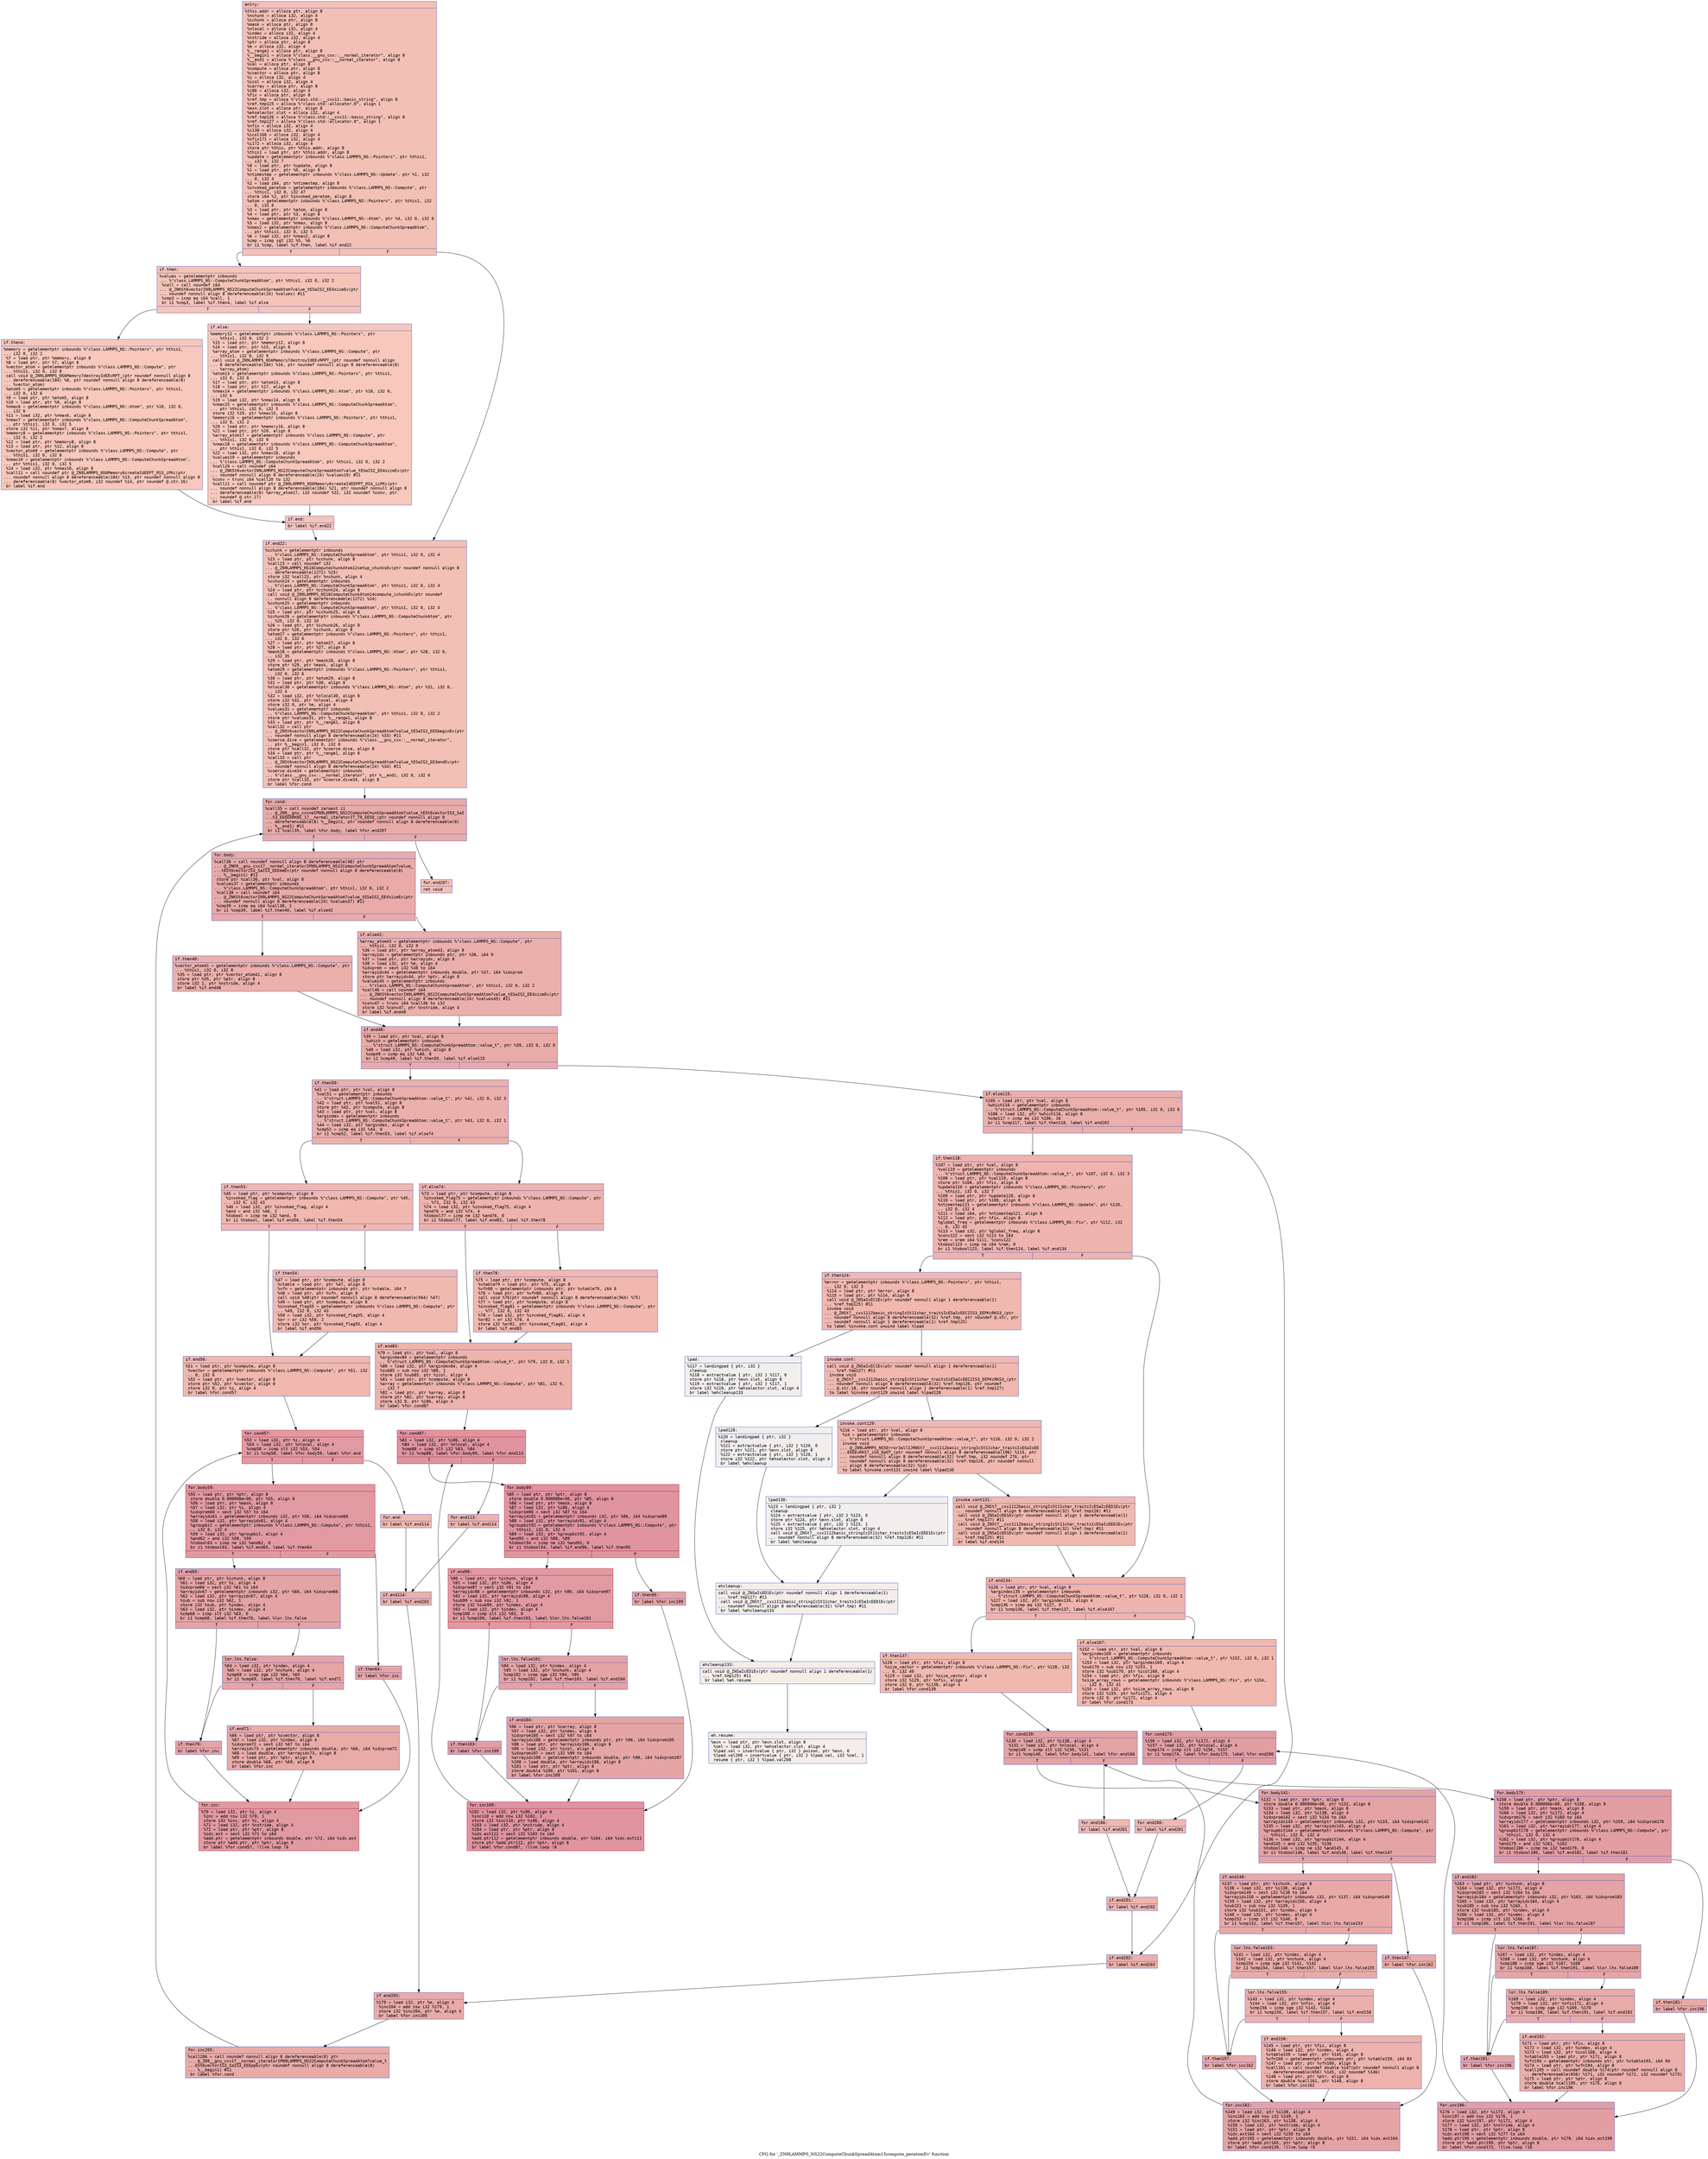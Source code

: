 digraph "CFG for '_ZN9LAMMPS_NS22ComputeChunkSpreadAtom15compute_peratomEv' function" {
	label="CFG for '_ZN9LAMMPS_NS22ComputeChunkSpreadAtom15compute_peratomEv' function";

	Node0x55a896443f30 [shape=record,color="#3d50c3ff", style=filled, fillcolor="#e5705870" fontname="Courier",label="{entry:\l|  %this.addr = alloca ptr, align 8\l  %nchunk = alloca i32, align 4\l  %ichunk = alloca ptr, align 8\l  %mask = alloca ptr, align 8\l  %nlocal = alloca i32, align 4\l  %index = alloca i32, align 4\l  %nstride = alloca i32, align 4\l  %ptr = alloca ptr, align 8\l  %m = alloca i32, align 4\l  %__range1 = alloca ptr, align 8\l  %__begin1 = alloca %\"class.__gnu_cxx::__normal_iterator\", align 8\l  %__end1 = alloca %\"class.__gnu_cxx::__normal_iterator\", align 8\l  %val = alloca ptr, align 8\l  %compute = alloca ptr, align 8\l  %cvector = alloca ptr, align 8\l  %i = alloca i32, align 4\l  %icol = alloca i32, align 4\l  %carray = alloca ptr, align 8\l  %i86 = alloca i32, align 4\l  %fix = alloca ptr, align 8\l  %ref.tmp = alloca %\"class.std::__cxx11::basic_string\", align 8\l  %ref.tmp125 = alloca %\"class.std::allocator.0\", align 1\l  %exn.slot = alloca ptr, align 8\l  %ehselector.slot = alloca i32, align 4\l  %ref.tmp126 = alloca %\"class.std::__cxx11::basic_string\", align 8\l  %ref.tmp127 = alloca %\"class.std::allocator.0\", align 1\l  %nfix = alloca i32, align 4\l  %i138 = alloca i32, align 4\l  %icol168 = alloca i32, align 4\l  %nfix171 = alloca i32, align 4\l  %i172 = alloca i32, align 4\l  store ptr %this, ptr %this.addr, align 8\l  %this1 = load ptr, ptr %this.addr, align 8\l  %update = getelementptr inbounds %\"class.LAMMPS_NS::Pointers\", ptr %this1,\l... i32 0, i32 7\l  %0 = load ptr, ptr %update, align 8\l  %1 = load ptr, ptr %0, align 8\l  %ntimestep = getelementptr inbounds %\"class.LAMMPS_NS::Update\", ptr %1, i32\l... 0, i32 4\l  %2 = load i64, ptr %ntimestep, align 8\l  %invoked_peratom = getelementptr inbounds %\"class.LAMMPS_NS::Compute\", ptr\l... %this1, i32 0, i32 47\l  store i64 %2, ptr %invoked_peratom, align 8\l  %atom = getelementptr inbounds %\"class.LAMMPS_NS::Pointers\", ptr %this1, i32\l... 0, i32 6\l  %3 = load ptr, ptr %atom, align 8\l  %4 = load ptr, ptr %3, align 8\l  %nmax = getelementptr inbounds %\"class.LAMMPS_NS::Atom\", ptr %4, i32 0, i32 6\l  %5 = load i32, ptr %nmax, align 8\l  %nmax2 = getelementptr inbounds %\"class.LAMMPS_NS::ComputeChunkSpreadAtom\",\l... ptr %this1, i32 0, i32 5\l  %6 = load i32, ptr %nmax2, align 8\l  %cmp = icmp sgt i32 %5, %6\l  br i1 %cmp, label %if.then, label %if.end22\l|{<s0>T|<s1>F}}"];
	Node0x55a896443f30:s0 -> Node0x55a8963e1260[tooltip="entry -> if.then\nProbability 50.00%" ];
	Node0x55a896443f30:s1 -> Node0x55a8964468a0[tooltip="entry -> if.end22\nProbability 50.00%" ];
	Node0x55a8963e1260 [shape=record,color="#3d50c3ff", style=filled, fillcolor="#e97a5f70" fontname="Courier",label="{if.then:\l|  %values = getelementptr inbounds\l... %\"class.LAMMPS_NS::ComputeChunkSpreadAtom\", ptr %this1, i32 0, i32 2\l  %call = call noundef i64\l... @_ZNKSt6vectorIN9LAMMPS_NS22ComputeChunkSpreadAtom7value_tESaIS2_EE4sizeEv(ptr\l... noundef nonnull align 8 dereferenceable(24) %values) #11\l  %cmp3 = icmp eq i64 %call, 1\l  br i1 %cmp3, label %if.then4, label %if.else\l|{<s0>T|<s1>F}}"];
	Node0x55a8963e1260:s0 -> Node0x55a896446c90[tooltip="if.then -> if.then4\nProbability 50.00%" ];
	Node0x55a8963e1260:s1 -> Node0x55a896446d10[tooltip="if.then -> if.else\nProbability 50.00%" ];
	Node0x55a896446c90 [shape=record,color="#3d50c3ff", style=filled, fillcolor="#ed836670" fontname="Courier",label="{if.then4:\l|  %memory = getelementptr inbounds %\"class.LAMMPS_NS::Pointers\", ptr %this1,\l... i32 0, i32 2\l  %7 = load ptr, ptr %memory, align 8\l  %8 = load ptr, ptr %7, align 8\l  %vector_atom = getelementptr inbounds %\"class.LAMMPS_NS::Compute\", ptr\l... %this1, i32 0, i32 8\l  call void @_ZN9LAMMPS_NS6Memory7destroyIdEEvRPT_(ptr noundef nonnull align 8\l... dereferenceable(184) %8, ptr noundef nonnull align 8 dereferenceable(8)\l... %vector_atom)\l  %atom5 = getelementptr inbounds %\"class.LAMMPS_NS::Pointers\", ptr %this1,\l... i32 0, i32 6\l  %9 = load ptr, ptr %atom5, align 8\l  %10 = load ptr, ptr %9, align 8\l  %nmax6 = getelementptr inbounds %\"class.LAMMPS_NS::Atom\", ptr %10, i32 0,\l... i32 6\l  %11 = load i32, ptr %nmax6, align 8\l  %nmax7 = getelementptr inbounds %\"class.LAMMPS_NS::ComputeChunkSpreadAtom\",\l... ptr %this1, i32 0, i32 5\l  store i32 %11, ptr %nmax7, align 8\l  %memory8 = getelementptr inbounds %\"class.LAMMPS_NS::Pointers\", ptr %this1,\l... i32 0, i32 2\l  %12 = load ptr, ptr %memory8, align 8\l  %13 = load ptr, ptr %12, align 8\l  %vector_atom9 = getelementptr inbounds %\"class.LAMMPS_NS::Compute\", ptr\l... %this1, i32 0, i32 8\l  %nmax10 = getelementptr inbounds %\"class.LAMMPS_NS::ComputeChunkSpreadAtom\",\l... ptr %this1, i32 0, i32 5\l  %14 = load i32, ptr %nmax10, align 8\l  %call11 = call noundef ptr @_ZN9LAMMPS_NS6Memory6createIdEEPT_RS3_iPKc(ptr\l... noundef nonnull align 8 dereferenceable(184) %13, ptr noundef nonnull align 8\l... dereferenceable(8) %vector_atom9, i32 noundef %14, ptr noundef @.str.16)\l  br label %if.end\l}"];
	Node0x55a896446c90 -> Node0x55a896448040[tooltip="if.then4 -> if.end\nProbability 100.00%" ];
	Node0x55a896446d10 [shape=record,color="#3d50c3ff", style=filled, fillcolor="#ed836670" fontname="Courier",label="{if.else:\l|  %memory12 = getelementptr inbounds %\"class.LAMMPS_NS::Pointers\", ptr\l... %this1, i32 0, i32 2\l  %15 = load ptr, ptr %memory12, align 8\l  %16 = load ptr, ptr %15, align 8\l  %array_atom = getelementptr inbounds %\"class.LAMMPS_NS::Compute\", ptr\l... %this1, i32 0, i32 9\l  call void @_ZN9LAMMPS_NS6Memory7destroyIdEEvRPPT_(ptr noundef nonnull align\l... 8 dereferenceable(184) %16, ptr noundef nonnull align 8 dereferenceable(8)\l... %array_atom)\l  %atom13 = getelementptr inbounds %\"class.LAMMPS_NS::Pointers\", ptr %this1,\l... i32 0, i32 6\l  %17 = load ptr, ptr %atom13, align 8\l  %18 = load ptr, ptr %17, align 8\l  %nmax14 = getelementptr inbounds %\"class.LAMMPS_NS::Atom\", ptr %18, i32 0,\l... i32 6\l  %19 = load i32, ptr %nmax14, align 8\l  %nmax15 = getelementptr inbounds %\"class.LAMMPS_NS::ComputeChunkSpreadAtom\",\l... ptr %this1, i32 0, i32 5\l  store i32 %19, ptr %nmax15, align 8\l  %memory16 = getelementptr inbounds %\"class.LAMMPS_NS::Pointers\", ptr %this1,\l... i32 0, i32 2\l  %20 = load ptr, ptr %memory16, align 8\l  %21 = load ptr, ptr %20, align 8\l  %array_atom17 = getelementptr inbounds %\"class.LAMMPS_NS::Compute\", ptr\l... %this1, i32 0, i32 9\l  %nmax18 = getelementptr inbounds %\"class.LAMMPS_NS::ComputeChunkSpreadAtom\",\l... ptr %this1, i32 0, i32 5\l  %22 = load i32, ptr %nmax18, align 8\l  %values19 = getelementptr inbounds\l... %\"class.LAMMPS_NS::ComputeChunkSpreadAtom\", ptr %this1, i32 0, i32 2\l  %call20 = call noundef i64\l... @_ZNKSt6vectorIN9LAMMPS_NS22ComputeChunkSpreadAtom7value_tESaIS2_EE4sizeEv(ptr\l... noundef nonnull align 8 dereferenceable(24) %values19) #11\l  %conv = trunc i64 %call20 to i32\l  %call21 = call noundef ptr @_ZN9LAMMPS_NS6Memory6createIdEEPPT_RS4_iiPKc(ptr\l... noundef nonnull align 8 dereferenceable(184) %21, ptr noundef nonnull align 8\l... dereferenceable(8) %array_atom17, i32 noundef %22, i32 noundef %conv, ptr\l... noundef @.str.17)\l  br label %if.end\l}"];
	Node0x55a896446d10 -> Node0x55a896448040[tooltip="if.else -> if.end\nProbability 100.00%" ];
	Node0x55a896448040 [shape=record,color="#3d50c3ff", style=filled, fillcolor="#e97a5f70" fontname="Courier",label="{if.end:\l|  br label %if.end22\l}"];
	Node0x55a896448040 -> Node0x55a8964468a0[tooltip="if.end -> if.end22\nProbability 100.00%" ];
	Node0x55a8964468a0 [shape=record,color="#3d50c3ff", style=filled, fillcolor="#e5705870" fontname="Courier",label="{if.end22:\l|  %cchunk = getelementptr inbounds\l... %\"class.LAMMPS_NS::ComputeChunkSpreadAtom\", ptr %this1, i32 0, i32 4\l  %23 = load ptr, ptr %cchunk, align 8\l  %call23 = call noundef i32\l... @_ZN9LAMMPS_NS16ComputeChunkAtom12setup_chunksEv(ptr noundef nonnull align 8\l... dereferenceable(1272) %23)\l  store i32 %call23, ptr %nchunk, align 4\l  %cchunk24 = getelementptr inbounds\l... %\"class.LAMMPS_NS::ComputeChunkSpreadAtom\", ptr %this1, i32 0, i32 4\l  %24 = load ptr, ptr %cchunk24, align 8\l  call void @_ZN9LAMMPS_NS16ComputeChunkAtom14compute_ichunkEv(ptr noundef\l... nonnull align 8 dereferenceable(1272) %24)\l  %cchunk25 = getelementptr inbounds\l... %\"class.LAMMPS_NS::ComputeChunkSpreadAtom\", ptr %this1, i32 0, i32 4\l  %25 = load ptr, ptr %cchunk25, align 8\l  %ichunk26 = getelementptr inbounds %\"class.LAMMPS_NS::ComputeChunkAtom\", ptr\l... %25, i32 0, i32 10\l  %26 = load ptr, ptr %ichunk26, align 8\l  store ptr %26, ptr %ichunk, align 8\l  %atom27 = getelementptr inbounds %\"class.LAMMPS_NS::Pointers\", ptr %this1,\l... i32 0, i32 6\l  %27 = load ptr, ptr %atom27, align 8\l  %28 = load ptr, ptr %27, align 8\l  %mask28 = getelementptr inbounds %\"class.LAMMPS_NS::Atom\", ptr %28, i32 0,\l... i32 35\l  %29 = load ptr, ptr %mask28, align 8\l  store ptr %29, ptr %mask, align 8\l  %atom29 = getelementptr inbounds %\"class.LAMMPS_NS::Pointers\", ptr %this1,\l... i32 0, i32 6\l  %30 = load ptr, ptr %atom29, align 8\l  %31 = load ptr, ptr %30, align 8\l  %nlocal30 = getelementptr inbounds %\"class.LAMMPS_NS::Atom\", ptr %31, i32 0,\l... i32 4\l  %32 = load i32, ptr %nlocal30, align 8\l  store i32 %32, ptr %nlocal, align 4\l  store i32 0, ptr %m, align 4\l  %values31 = getelementptr inbounds\l... %\"class.LAMMPS_NS::ComputeChunkSpreadAtom\", ptr %this1, i32 0, i32 2\l  store ptr %values31, ptr %__range1, align 8\l  %33 = load ptr, ptr %__range1, align 8\l  %call32 = call ptr\l... @_ZNSt6vectorIN9LAMMPS_NS22ComputeChunkSpreadAtom7value_tESaIS2_EE5beginEv(ptr\l... noundef nonnull align 8 dereferenceable(24) %33) #11\l  %coerce.dive = getelementptr inbounds %\"class.__gnu_cxx::__normal_iterator\",\l... ptr %__begin1, i32 0, i32 0\l  store ptr %call32, ptr %coerce.dive, align 8\l  %34 = load ptr, ptr %__range1, align 8\l  %call33 = call ptr\l... @_ZNSt6vectorIN9LAMMPS_NS22ComputeChunkSpreadAtom7value_tESaIS2_EE3endEv(ptr\l... noundef nonnull align 8 dereferenceable(24) %34) #11\l  %coerce.dive34 = getelementptr inbounds\l... %\"class.__gnu_cxx::__normal_iterator\", ptr %__end1, i32 0, i32 0\l  store ptr %call33, ptr %coerce.dive34, align 8\l  br label %for.cond\l}"];
	Node0x55a8964468a0 -> Node0x55a89644ac50[tooltip="if.end22 -> for.cond\nProbability 100.00%" ];
	Node0x55a89644ac50 [shape=record,color="#3d50c3ff", style=filled, fillcolor="#cc403a70" fontname="Courier",label="{for.cond:\l|  %call35 = call noundef zeroext i1\l... @_ZN9__gnu_cxxneIPN9LAMMPS_NS22ComputeChunkSpreadAtom7value_tESt6vectorIS3_SaI\l...S3_EEEEbRKNS_17__normal_iteratorIT_T0_EESD_(ptr noundef nonnull align 8\l... dereferenceable(8) %__begin1, ptr noundef nonnull align 8 dereferenceable(8)\l... %__end1) #11\l  br i1 %call35, label %for.body, label %for.end207\l|{<s0>T|<s1>F}}"];
	Node0x55a89644ac50:s0 -> Node0x55a89644b290[tooltip="for.cond -> for.body\nProbability 96.88%" ];
	Node0x55a89644ac50:s1 -> Node0x55a89644b310[tooltip="for.cond -> for.end207\nProbability 3.12%" ];
	Node0x55a89644b290 [shape=record,color="#3d50c3ff", style=filled, fillcolor="#cc403a70" fontname="Courier",label="{for.body:\l|  %call36 = call noundef nonnull align 8 dereferenceable(48) ptr\l... @_ZNK9__gnu_cxx17__normal_iteratorIPN9LAMMPS_NS22ComputeChunkSpreadAtom7value_\l...tESt6vectorIS3_SaIS3_EEEdeEv(ptr noundef nonnull align 8 dereferenceable(8)\l... %__begin1) #11\l  store ptr %call36, ptr %val, align 8\l  %values37 = getelementptr inbounds\l... %\"class.LAMMPS_NS::ComputeChunkSpreadAtom\", ptr %this1, i32 0, i32 2\l  %call38 = call noundef i64\l... @_ZNKSt6vectorIN9LAMMPS_NS22ComputeChunkSpreadAtom7value_tESaIS2_EE4sizeEv(ptr\l... noundef nonnull align 8 dereferenceable(24) %values37) #11\l  %cmp39 = icmp eq i64 %call38, 1\l  br i1 %cmp39, label %if.then40, label %if.else42\l|{<s0>T|<s1>F}}"];
	Node0x55a89644b290:s0 -> Node0x55a89644b990[tooltip="for.body -> if.then40\nProbability 50.00%" ];
	Node0x55a89644b290:s1 -> Node0x55a89644ba10[tooltip="for.body -> if.else42\nProbability 50.00%" ];
	Node0x55a89644b990 [shape=record,color="#3d50c3ff", style=filled, fillcolor="#d24b4070" fontname="Courier",label="{if.then40:\l|  %vector_atom41 = getelementptr inbounds %\"class.LAMMPS_NS::Compute\", ptr\l... %this1, i32 0, i32 8\l  %35 = load ptr, ptr %vector_atom41, align 8\l  store ptr %35, ptr %ptr, align 8\l  store i32 1, ptr %nstride, align 4\l  br label %if.end48\l}"];
	Node0x55a89644b990 -> Node0x55a89644bd70[tooltip="if.then40 -> if.end48\nProbability 100.00%" ];
	Node0x55a89644ba10 [shape=record,color="#3d50c3ff", style=filled, fillcolor="#d24b4070" fontname="Courier",label="{if.else42:\l|  %array_atom43 = getelementptr inbounds %\"class.LAMMPS_NS::Compute\", ptr\l... %this1, i32 0, i32 9\l  %36 = load ptr, ptr %array_atom43, align 8\l  %arrayidx = getelementptr inbounds ptr, ptr %36, i64 0\l  %37 = load ptr, ptr %arrayidx, align 8\l  %38 = load i32, ptr %m, align 4\l  %idxprom = sext i32 %38 to i64\l  %arrayidx44 = getelementptr inbounds double, ptr %37, i64 %idxprom\l  store ptr %arrayidx44, ptr %ptr, align 8\l  %values45 = getelementptr inbounds\l... %\"class.LAMMPS_NS::ComputeChunkSpreadAtom\", ptr %this1, i32 0, i32 2\l  %call46 = call noundef i64\l... @_ZNKSt6vectorIN9LAMMPS_NS22ComputeChunkSpreadAtom7value_tESaIS2_EE4sizeEv(ptr\l... noundef nonnull align 8 dereferenceable(24) %values45) #11\l  %conv47 = trunc i64 %call46 to i32\l  store i32 %conv47, ptr %nstride, align 4\l  br label %if.end48\l}"];
	Node0x55a89644ba10 -> Node0x55a89644bd70[tooltip="if.else42 -> if.end48\nProbability 100.00%" ];
	Node0x55a89644bd70 [shape=record,color="#3d50c3ff", style=filled, fillcolor="#cc403a70" fontname="Courier",label="{if.end48:\l|  %39 = load ptr, ptr %val, align 8\l  %which = getelementptr inbounds\l... %\"struct.LAMMPS_NS::ComputeChunkSpreadAtom::value_t\", ptr %39, i32 0, i32 0\l  %40 = load i32, ptr %which, align 8\l  %cmp49 = icmp eq i32 %40, 8\l  br i1 %cmp49, label %if.then50, label %if.else115\l|{<s0>T|<s1>F}}"];
	Node0x55a89644bd70:s0 -> Node0x55a89644cf40[tooltip="if.end48 -> if.then50\nProbability 50.00%" ];
	Node0x55a89644bd70:s1 -> Node0x55a89644cfc0[tooltip="if.end48 -> if.else115\nProbability 50.00%" ];
	Node0x55a89644cf40 [shape=record,color="#3d50c3ff", style=filled, fillcolor="#d24b4070" fontname="Courier",label="{if.then50:\l|  %41 = load ptr, ptr %val, align 8\l  %val51 = getelementptr inbounds\l... %\"struct.LAMMPS_NS::ComputeChunkSpreadAtom::value_t\", ptr %41, i32 0, i32 3\l  %42 = load ptr, ptr %val51, align 8\l  store ptr %42, ptr %compute, align 8\l  %43 = load ptr, ptr %val, align 8\l  %argindex = getelementptr inbounds\l... %\"struct.LAMMPS_NS::ComputeChunkSpreadAtom::value_t\", ptr %43, i32 0, i32 1\l  %44 = load i32, ptr %argindex, align 4\l  %cmp52 = icmp eq i32 %44, 0\l  br i1 %cmp52, label %if.then53, label %if.else74\l|{<s0>T|<s1>F}}"];
	Node0x55a89644cf40:s0 -> Node0x55a89644d610[tooltip="if.then50 -> if.then53\nProbability 37.50%" ];
	Node0x55a89644cf40:s1 -> Node0x55a89644d690[tooltip="if.then50 -> if.else74\nProbability 62.50%" ];
	Node0x55a89644d610 [shape=record,color="#3d50c3ff", style=filled, fillcolor="#dc5d4a70" fontname="Courier",label="{if.then53:\l|  %45 = load ptr, ptr %compute, align 8\l  %invoked_flag = getelementptr inbounds %\"class.LAMMPS_NS::Compute\", ptr %45,\l... i32 0, i32 43\l  %46 = load i32, ptr %invoked_flag, align 4\l  %and = and i32 %46, 2\l  %tobool = icmp ne i32 %and, 0\l  br i1 %tobool, label %if.end56, label %if.then54\l|{<s0>T|<s1>F}}"];
	Node0x55a89644d610:s0 -> Node0x55a89644db40[tooltip="if.then53 -> if.end56\nProbability 50.00%" ];
	Node0x55a89644d610:s1 -> Node0x55a89644dbc0[tooltip="if.then53 -> if.then54\nProbability 50.00%" ];
	Node0x55a89644dbc0 [shape=record,color="#3d50c3ff", style=filled, fillcolor="#de614d70" fontname="Courier",label="{if.then54:\l|  %47 = load ptr, ptr %compute, align 8\l  %vtable = load ptr, ptr %47, align 8\l  %vfn = getelementptr inbounds ptr, ptr %vtable, i64 7\l  %48 = load ptr, ptr %vfn, align 8\l  call void %48(ptr noundef nonnull align 8 dereferenceable(564) %47)\l  %49 = load ptr, ptr %compute, align 8\l  %invoked_flag55 = getelementptr inbounds %\"class.LAMMPS_NS::Compute\", ptr\l... %49, i32 0, i32 43\l  %50 = load i32, ptr %invoked_flag55, align 4\l  %or = or i32 %50, 2\l  store i32 %or, ptr %invoked_flag55, align 4\l  br label %if.end56\l}"];
	Node0x55a89644dbc0 -> Node0x55a89644db40[tooltip="if.then54 -> if.end56\nProbability 100.00%" ];
	Node0x55a89644db40 [shape=record,color="#3d50c3ff", style=filled, fillcolor="#dc5d4a70" fontname="Courier",label="{if.end56:\l|  %51 = load ptr, ptr %compute, align 8\l  %vector = getelementptr inbounds %\"class.LAMMPS_NS::Compute\", ptr %51, i32\l... 0, i32 6\l  %52 = load ptr, ptr %vector, align 8\l  store ptr %52, ptr %cvector, align 8\l  store i32 0, ptr %i, align 4\l  br label %for.cond57\l}"];
	Node0x55a89644db40 -> Node0x55a89644efb0[tooltip="if.end56 -> for.cond57\nProbability 100.00%" ];
	Node0x55a89644efb0 [shape=record,color="#b70d28ff", style=filled, fillcolor="#bb1b2c70" fontname="Courier",label="{for.cond57:\l|  %53 = load i32, ptr %i, align 4\l  %54 = load i32, ptr %nlocal, align 4\l  %cmp58 = icmp slt i32 %53, %54\l  br i1 %cmp58, label %for.body59, label %for.end\l|{<s0>T|<s1>F}}"];
	Node0x55a89644efb0:s0 -> Node0x55a89644f250[tooltip="for.cond57 -> for.body59\nProbability 96.88%" ];
	Node0x55a89644efb0:s1 -> Node0x55a89644f2d0[tooltip="for.cond57 -> for.end\nProbability 3.12%" ];
	Node0x55a89644f250 [shape=record,color="#b70d28ff", style=filled, fillcolor="#bb1b2c70" fontname="Courier",label="{for.body59:\l|  %55 = load ptr, ptr %ptr, align 8\l  store double 0.000000e+00, ptr %55, align 8\l  %56 = load ptr, ptr %mask, align 8\l  %57 = load i32, ptr %i, align 4\l  %idxprom60 = sext i32 %57 to i64\l  %arrayidx61 = getelementptr inbounds i32, ptr %56, i64 %idxprom60\l  %58 = load i32, ptr %arrayidx61, align 4\l  %groupbit = getelementptr inbounds %\"class.LAMMPS_NS::Compute\", ptr %this1,\l... i32 0, i32 4\l  %59 = load i32, ptr %groupbit, align 4\l  %and62 = and i32 %58, %59\l  %tobool63 = icmp ne i32 %and62, 0\l  br i1 %tobool63, label %if.end65, label %if.then64\l|{<s0>T|<s1>F}}"];
	Node0x55a89644f250:s0 -> Node0x55a8964504f0[tooltip="for.body59 -> if.end65\nProbability 62.50%" ];
	Node0x55a89644f250:s1 -> Node0x55a896450570[tooltip="for.body59 -> if.then64\nProbability 37.50%" ];
	Node0x55a896450570 [shape=record,color="#3d50c3ff", style=filled, fillcolor="#c5333470" fontname="Courier",label="{if.then64:\l|  br label %for.inc\l}"];
	Node0x55a896450570 -> Node0x55a896450700[tooltip="if.then64 -> for.inc\nProbability 100.00%" ];
	Node0x55a8964504f0 [shape=record,color="#3d50c3ff", style=filled, fillcolor="#c32e3170" fontname="Courier",label="{if.end65:\l|  %60 = load ptr, ptr %ichunk, align 8\l  %61 = load i32, ptr %i, align 4\l  %idxprom66 = sext i32 %61 to i64\l  %arrayidx67 = getelementptr inbounds i32, ptr %60, i64 %idxprom66\l  %62 = load i32, ptr %arrayidx67, align 4\l  %sub = sub nsw i32 %62, 1\l  store i32 %sub, ptr %index, align 4\l  %63 = load i32, ptr %index, align 4\l  %cmp68 = icmp slt i32 %63, 0\l  br i1 %cmp68, label %if.then70, label %lor.lhs.false\l|{<s0>T|<s1>F}}"];
	Node0x55a8964504f0:s0 -> Node0x55a896450d50[tooltip="if.end65 -> if.then70\nProbability 37.50%" ];
	Node0x55a8964504f0:s1 -> Node0x55a896450dd0[tooltip="if.end65 -> lor.lhs.false\nProbability 62.50%" ];
	Node0x55a896450dd0 [shape=record,color="#3d50c3ff", style=filled, fillcolor="#c5333470" fontname="Courier",label="{lor.lhs.false:\l|  %64 = load i32, ptr %index, align 4\l  %65 = load i32, ptr %nchunk, align 4\l  %cmp69 = icmp sge i32 %64, %65\l  br i1 %cmp69, label %if.then70, label %if.end71\l|{<s0>T|<s1>F}}"];
	Node0x55a896450dd0:s0 -> Node0x55a896450d50[tooltip="lor.lhs.false -> if.then70\nProbability 50.00%" ];
	Node0x55a896450dd0:s1 -> Node0x55a896451110[tooltip="lor.lhs.false -> if.end71\nProbability 50.00%" ];
	Node0x55a896450d50 [shape=record,color="#3d50c3ff", style=filled, fillcolor="#c5333470" fontname="Courier",label="{if.then70:\l|  br label %for.inc\l}"];
	Node0x55a896450d50 -> Node0x55a896450700[tooltip="if.then70 -> for.inc\nProbability 100.00%" ];
	Node0x55a896451110 [shape=record,color="#3d50c3ff", style=filled, fillcolor="#cc403a70" fontname="Courier",label="{if.end71:\l|  %66 = load ptr, ptr %cvector, align 8\l  %67 = load i32, ptr %index, align 4\l  %idxprom72 = sext i32 %67 to i64\l  %arrayidx73 = getelementptr inbounds double, ptr %66, i64 %idxprom72\l  %68 = load double, ptr %arrayidx73, align 8\l  %69 = load ptr, ptr %ptr, align 8\l  store double %68, ptr %69, align 8\l  br label %for.inc\l}"];
	Node0x55a896451110 -> Node0x55a896450700[tooltip="if.end71 -> for.inc\nProbability 100.00%" ];
	Node0x55a896450700 [shape=record,color="#b70d28ff", style=filled, fillcolor="#bb1b2c70" fontname="Courier",label="{for.inc:\l|  %70 = load i32, ptr %i, align 4\l  %inc = add nsw i32 %70, 1\l  store i32 %inc, ptr %i, align 4\l  %71 = load i32, ptr %nstride, align 4\l  %72 = load ptr, ptr %ptr, align 8\l  %idx.ext = sext i32 %71 to i64\l  %add.ptr = getelementptr inbounds double, ptr %72, i64 %idx.ext\l  store ptr %add.ptr, ptr %ptr, align 8\l  br label %for.cond57, !llvm.loop !6\l}"];
	Node0x55a896450700 -> Node0x55a89644efb0[tooltip="for.inc -> for.cond57\nProbability 100.00%" ];
	Node0x55a89644f2d0 [shape=record,color="#3d50c3ff", style=filled, fillcolor="#dc5d4a70" fontname="Courier",label="{for.end:\l|  br label %if.end114\l}"];
	Node0x55a89644f2d0 -> Node0x55a896451db0[tooltip="for.end -> if.end114\nProbability 100.00%" ];
	Node0x55a89644d690 [shape=record,color="#3d50c3ff", style=filled, fillcolor="#d6524470" fontname="Courier",label="{if.else74:\l|  %73 = load ptr, ptr %compute, align 8\l  %invoked_flag75 = getelementptr inbounds %\"class.LAMMPS_NS::Compute\", ptr\l... %73, i32 0, i32 43\l  %74 = load i32, ptr %invoked_flag75, align 4\l  %and76 = and i32 %74, 4\l  %tobool77 = icmp ne i32 %and76, 0\l  br i1 %tobool77, label %if.end83, label %if.then78\l|{<s0>T|<s1>F}}"];
	Node0x55a89644d690:s0 -> Node0x55a896452200[tooltip="if.else74 -> if.end83\nProbability 50.00%" ];
	Node0x55a89644d690:s1 -> Node0x55a896452280[tooltip="if.else74 -> if.then78\nProbability 50.00%" ];
	Node0x55a896452280 [shape=record,color="#3d50c3ff", style=filled, fillcolor="#dc5d4a70" fontname="Courier",label="{if.then78:\l|  %75 = load ptr, ptr %compute, align 8\l  %vtable79 = load ptr, ptr %75, align 8\l  %vfn80 = getelementptr inbounds ptr, ptr %vtable79, i64 8\l  %76 = load ptr, ptr %vfn80, align 8\l  call void %76(ptr noundef nonnull align 8 dereferenceable(564) %75)\l  %77 = load ptr, ptr %compute, align 8\l  %invoked_flag81 = getelementptr inbounds %\"class.LAMMPS_NS::Compute\", ptr\l... %77, i32 0, i32 43\l  %78 = load i32, ptr %invoked_flag81, align 4\l  %or82 = or i32 %78, 4\l  store i32 %or82, ptr %invoked_flag81, align 4\l  br label %if.end83\l}"];
	Node0x55a896452280 -> Node0x55a896452200[tooltip="if.then78 -> if.end83\nProbability 100.00%" ];
	Node0x55a896452200 [shape=record,color="#3d50c3ff", style=filled, fillcolor="#d6524470" fontname="Courier",label="{if.end83:\l|  %79 = load ptr, ptr %val, align 8\l  %argindex84 = getelementptr inbounds\l... %\"struct.LAMMPS_NS::ComputeChunkSpreadAtom::value_t\", ptr %79, i32 0, i32 1\l  %80 = load i32, ptr %argindex84, align 4\l  %sub85 = sub nsw i32 %80, 1\l  store i32 %sub85, ptr %icol, align 4\l  %81 = load ptr, ptr %compute, align 8\l  %array = getelementptr inbounds %\"class.LAMMPS_NS::Compute\", ptr %81, i32 0,\l... i32 7\l  %82 = load ptr, ptr %array, align 8\l  store ptr %82, ptr %carray, align 8\l  store i32 0, ptr %i86, align 4\l  br label %for.cond87\l}"];
	Node0x55a896452200 -> Node0x55a896453750[tooltip="if.end83 -> for.cond87\nProbability 100.00%" ];
	Node0x55a896453750 [shape=record,color="#b70d28ff", style=filled, fillcolor="#b70d2870" fontname="Courier",label="{for.cond87:\l|  %83 = load i32, ptr %i86, align 4\l  %84 = load i32, ptr %nlocal, align 4\l  %cmp88 = icmp slt i32 %83, %84\l  br i1 %cmp88, label %for.body89, label %for.end113\l|{<s0>T|<s1>F}}"];
	Node0x55a896453750:s0 -> Node0x55a8964539f0[tooltip="for.cond87 -> for.body89\nProbability 96.88%" ];
	Node0x55a896453750:s1 -> Node0x55a896453a70[tooltip="for.cond87 -> for.end113\nProbability 3.12%" ];
	Node0x55a8964539f0 [shape=record,color="#b70d28ff", style=filled, fillcolor="#b70d2870" fontname="Courier",label="{for.body89:\l|  %85 = load ptr, ptr %ptr, align 8\l  store double 0.000000e+00, ptr %85, align 8\l  %86 = load ptr, ptr %mask, align 8\l  %87 = load i32, ptr %i86, align 4\l  %idxprom90 = sext i32 %87 to i64\l  %arrayidx91 = getelementptr inbounds i32, ptr %86, i64 %idxprom90\l  %88 = load i32, ptr %arrayidx91, align 4\l  %groupbit92 = getelementptr inbounds %\"class.LAMMPS_NS::Compute\", ptr\l... %this1, i32 0, i32 4\l  %89 = load i32, ptr %groupbit92, align 4\l  %and93 = and i32 %88, %89\l  %tobool94 = icmp ne i32 %and93, 0\l  br i1 %tobool94, label %if.end96, label %if.then95\l|{<s0>T|<s1>F}}"];
	Node0x55a8964539f0:s0 -> Node0x55a896454290[tooltip="for.body89 -> if.end96\nProbability 62.50%" ];
	Node0x55a8964539f0:s1 -> Node0x55a896454310[tooltip="for.body89 -> if.then95\nProbability 37.50%" ];
	Node0x55a896454310 [shape=record,color="#3d50c3ff", style=filled, fillcolor="#c32e3170" fontname="Courier",label="{if.then95:\l|  br label %for.inc109\l}"];
	Node0x55a896454310 -> Node0x55a896454440[tooltip="if.then95 -> for.inc109\nProbability 100.00%" ];
	Node0x55a896454290 [shape=record,color="#b70d28ff", style=filled, fillcolor="#bb1b2c70" fontname="Courier",label="{if.end96:\l|  %90 = load ptr, ptr %ichunk, align 8\l  %91 = load i32, ptr %i86, align 4\l  %idxprom97 = sext i32 %91 to i64\l  %arrayidx98 = getelementptr inbounds i32, ptr %90, i64 %idxprom97\l  %92 = load i32, ptr %arrayidx98, align 4\l  %sub99 = sub nsw i32 %92, 1\l  store i32 %sub99, ptr %index, align 4\l  %93 = load i32, ptr %index, align 4\l  %cmp100 = icmp slt i32 %93, 0\l  br i1 %cmp100, label %if.then103, label %lor.lhs.false101\l|{<s0>T|<s1>F}}"];
	Node0x55a896454290:s0 -> Node0x55a896454aa0[tooltip="if.end96 -> if.then103\nProbability 37.50%" ];
	Node0x55a896454290:s1 -> Node0x55a896454b50[tooltip="if.end96 -> lor.lhs.false101\nProbability 62.50%" ];
	Node0x55a896454b50 [shape=record,color="#3d50c3ff", style=filled, fillcolor="#c32e3170" fontname="Courier",label="{lor.lhs.false101:\l|  %94 = load i32, ptr %index, align 4\l  %95 = load i32, ptr %nchunk, align 4\l  %cmp102 = icmp sge i32 %94, %95\l  br i1 %cmp102, label %if.then103, label %if.end104\l|{<s0>T|<s1>F}}"];
	Node0x55a896454b50:s0 -> Node0x55a896454aa0[tooltip="lor.lhs.false101 -> if.then103\nProbability 50.00%" ];
	Node0x55a896454b50:s1 -> Node0x55a89644de60[tooltip="lor.lhs.false101 -> if.end104\nProbability 50.00%" ];
	Node0x55a896454aa0 [shape=record,color="#3d50c3ff", style=filled, fillcolor="#be242e70" fontname="Courier",label="{if.then103:\l|  br label %for.inc109\l}"];
	Node0x55a896454aa0 -> Node0x55a896454440[tooltip="if.then103 -> for.inc109\nProbability 100.00%" ];
	Node0x55a89644de60 [shape=record,color="#3d50c3ff", style=filled, fillcolor="#c5333470" fontname="Courier",label="{if.end104:\l|  %96 = load ptr, ptr %carray, align 8\l  %97 = load i32, ptr %index, align 4\l  %idxprom105 = sext i32 %97 to i64\l  %arrayidx106 = getelementptr inbounds ptr, ptr %96, i64 %idxprom105\l  %98 = load ptr, ptr %arrayidx106, align 8\l  %99 = load i32, ptr %icol, align 4\l  %idxprom107 = sext i32 %99 to i64\l  %arrayidx108 = getelementptr inbounds double, ptr %98, i64 %idxprom107\l  %100 = load double, ptr %arrayidx108, align 8\l  %101 = load ptr, ptr %ptr, align 8\l  store double %100, ptr %101, align 8\l  br label %for.inc109\l}"];
	Node0x55a89644de60 -> Node0x55a896454440[tooltip="if.end104 -> for.inc109\nProbability 100.00%" ];
	Node0x55a896454440 [shape=record,color="#b70d28ff", style=filled, fillcolor="#b70d2870" fontname="Courier",label="{for.inc109:\l|  %102 = load i32, ptr %i86, align 4\l  %inc110 = add nsw i32 %102, 1\l  store i32 %inc110, ptr %i86, align 4\l  %103 = load i32, ptr %nstride, align 4\l  %104 = load ptr, ptr %ptr, align 8\l  %idx.ext111 = sext i32 %103 to i64\l  %add.ptr112 = getelementptr inbounds double, ptr %104, i64 %idx.ext111\l  store ptr %add.ptr112, ptr %ptr, align 8\l  br label %for.cond87, !llvm.loop !8\l}"];
	Node0x55a896454440 -> Node0x55a896453750[tooltip="for.inc109 -> for.cond87\nProbability 100.00%" ];
	Node0x55a896453a70 [shape=record,color="#3d50c3ff", style=filled, fillcolor="#d6524470" fontname="Courier",label="{for.end113:\l|  br label %if.end114\l}"];
	Node0x55a896453a70 -> Node0x55a896451db0[tooltip="for.end113 -> if.end114\nProbability 100.00%" ];
	Node0x55a896451db0 [shape=record,color="#3d50c3ff", style=filled, fillcolor="#d24b4070" fontname="Courier",label="{if.end114:\l|  br label %if.end203\l}"];
	Node0x55a896451db0 -> Node0x55a8964565b0[tooltip="if.end114 -> if.end203\nProbability 100.00%" ];
	Node0x55a89644cfc0 [shape=record,color="#3d50c3ff", style=filled, fillcolor="#d24b4070" fontname="Courier",label="{if.else115:\l|  %105 = load ptr, ptr %val, align 8\l  %which116 = getelementptr inbounds\l... %\"struct.LAMMPS_NS::ComputeChunkSpreadAtom::value_t\", ptr %105, i32 0, i32 0\l  %106 = load i32, ptr %which116, align 8\l  %cmp117 = icmp eq i32 %106, 16\l  br i1 %cmp117, label %if.then118, label %if.end202\l|{<s0>T|<s1>F}}"];
	Node0x55a89644cfc0:s0 -> Node0x55a896456940[tooltip="if.else115 -> if.then118\nProbability 50.00%" ];
	Node0x55a89644cfc0:s1 -> Node0x55a8964569c0[tooltip="if.else115 -> if.end202\nProbability 50.00%" ];
	Node0x55a896456940 [shape=record,color="#3d50c3ff", style=filled, fillcolor="#d8564670" fontname="Courier",label="{if.then118:\l|  %107 = load ptr, ptr %val, align 8\l  %val119 = getelementptr inbounds\l... %\"struct.LAMMPS_NS::ComputeChunkSpreadAtom::value_t\", ptr %107, i32 0, i32 3\l  %108 = load ptr, ptr %val119, align 8\l  store ptr %108, ptr %fix, align 8\l  %update120 = getelementptr inbounds %\"class.LAMMPS_NS::Pointers\", ptr\l... %this1, i32 0, i32 7\l  %109 = load ptr, ptr %update120, align 8\l  %110 = load ptr, ptr %109, align 8\l  %ntimestep121 = getelementptr inbounds %\"class.LAMMPS_NS::Update\", ptr %110,\l... i32 0, i32 4\l  %111 = load i64, ptr %ntimestep121, align 8\l  %112 = load ptr, ptr %fix, align 8\l  %global_freq = getelementptr inbounds %\"class.LAMMPS_NS::Fix\", ptr %112, i32\l... 0, i32 45\l  %113 = load i32, ptr %global_freq, align 8\l  %conv122 = sext i32 %113 to i64\l  %rem = srem i64 %111, %conv122\l  %tobool123 = icmp ne i64 %rem, 0\l  br i1 %tobool123, label %if.then124, label %if.end134\l|{<s0>T|<s1>F}}"];
	Node0x55a896456940:s0 -> Node0x55a89644c7f0[tooltip="if.then118 -> if.then124\nProbability 62.50%" ];
	Node0x55a896456940:s1 -> Node0x55a89644c870[tooltip="if.then118 -> if.end134\nProbability 37.50%" ];
	Node0x55a89644c7f0 [shape=record,color="#3d50c3ff", style=filled, fillcolor="#dc5d4a70" fontname="Courier",label="{if.then124:\l|  %error = getelementptr inbounds %\"class.LAMMPS_NS::Pointers\", ptr %this1,\l... i32 0, i32 3\l  %114 = load ptr, ptr %error, align 8\l  %115 = load ptr, ptr %114, align 8\l  call void @_ZNSaIcEC1Ev(ptr noundef nonnull align 1 dereferenceable(1)\l... %ref.tmp125) #11\l  invoke void\l... @_ZNSt7__cxx1112basic_stringIcSt11char_traitsIcESaIcEEC2IS3_EEPKcRKS3_(ptr\l... noundef nonnull align 8 dereferenceable(32) %ref.tmp, ptr noundef @.str, ptr\l... noundef nonnull align 1 dereferenceable(1) %ref.tmp125)\l          to label %invoke.cont unwind label %lpad\l}"];
	Node0x55a89644c7f0 -> Node0x55a896458630[tooltip="if.then124 -> invoke.cont\nProbability 100.00%" ];
	Node0x55a89644c7f0 -> Node0x55a896458680[tooltip="if.then124 -> lpad\nProbability 0.00%" ];
	Node0x55a896458630 [shape=record,color="#3d50c3ff", style=filled, fillcolor="#dc5d4a70" fontname="Courier",label="{invoke.cont:\l|  call void @_ZNSaIcEC1Ev(ptr noundef nonnull align 1 dereferenceable(1)\l... %ref.tmp127) #11\l  invoke void\l... @_ZNSt7__cxx1112basic_stringIcSt11char_traitsIcESaIcEEC2IS3_EEPKcRKS3_(ptr\l... noundef nonnull align 8 dereferenceable(32) %ref.tmp126, ptr noundef\l... @.str.18, ptr noundef nonnull align 1 dereferenceable(1) %ref.tmp127)\l          to label %invoke.cont129 unwind label %lpad128\l}"];
	Node0x55a896458630 -> Node0x55a8964589a0[tooltip="invoke.cont -> invoke.cont129\nProbability 100.00%" ];
	Node0x55a896458630 -> Node0x55a8964589f0[tooltip="invoke.cont -> lpad128\nProbability 0.00%" ];
	Node0x55a8964589a0 [shape=record,color="#3d50c3ff", style=filled, fillcolor="#dc5d4a70" fontname="Courier",label="{invoke.cont129:\l|  %116 = load ptr, ptr %val, align 8\l  %id = getelementptr inbounds\l... %\"struct.LAMMPS_NS::ComputeChunkSpreadAtom::value_t\", ptr %116, i32 0, i32 2\l  invoke void\l... @_ZN9LAMMPS_NS5Error3allIJRNSt7__cxx1112basic_stringIcSt11char_traitsIcESaIcEE\l...EEEEvRKS7_iSA_DpOT_(ptr noundef nonnull align 8 dereferenceable(196) %115, ptr\l... noundef nonnull align 8 dereferenceable(32) %ref.tmp, i32 noundef 276, ptr\l... noundef nonnull align 8 dereferenceable(32) %ref.tmp126, ptr noundef nonnull\l... align 8 dereferenceable(32) %id)\l          to label %invoke.cont131 unwind label %lpad130\l}"];
	Node0x55a8964589a0 -> Node0x55a896458950[tooltip="invoke.cont129 -> invoke.cont131\nProbability 100.00%" ];
	Node0x55a8964589a0 -> Node0x55a896458e00[tooltip="invoke.cont129 -> lpad130\nProbability 0.00%" ];
	Node0x55a896458950 [shape=record,color="#3d50c3ff", style=filled, fillcolor="#dc5d4a70" fontname="Courier",label="{invoke.cont131:\l|  call void @_ZNSt7__cxx1112basic_stringIcSt11char_traitsIcESaIcEED1Ev(ptr\l... noundef nonnull align 8 dereferenceable(32) %ref.tmp126) #11\l  call void @_ZNSaIcED1Ev(ptr noundef nonnull align 1 dereferenceable(1)\l... %ref.tmp127) #11\l  call void @_ZNSt7__cxx1112basic_stringIcSt11char_traitsIcESaIcEED1Ev(ptr\l... noundef nonnull align 8 dereferenceable(32) %ref.tmp) #11\l  call void @_ZNSaIcED1Ev(ptr noundef nonnull align 1 dereferenceable(1)\l... %ref.tmp125) #11\l  br label %if.end134\l}"];
	Node0x55a896458950 -> Node0x55a89644c870[tooltip="invoke.cont131 -> if.end134\nProbability 100.00%" ];
	Node0x55a896458680 [shape=record,color="#3d50c3ff", style=filled, fillcolor="#e0dbd870" fontname="Courier",label="{lpad:\l|  %117 = landingpad \{ ptr, i32 \}\l          cleanup\l  %118 = extractvalue \{ ptr, i32 \} %117, 0\l  store ptr %118, ptr %exn.slot, align 8\l  %119 = extractvalue \{ ptr, i32 \} %117, 1\l  store i32 %119, ptr %ehselector.slot, align 4\l  br label %ehcleanup133\l}"];
	Node0x55a896458680 -> Node0x55a896459660[tooltip="lpad -> ehcleanup133\nProbability 100.00%" ];
	Node0x55a8964589f0 [shape=record,color="#3d50c3ff", style=filled, fillcolor="#e0dbd870" fontname="Courier",label="{lpad128:\l|  %120 = landingpad \{ ptr, i32 \}\l          cleanup\l  %121 = extractvalue \{ ptr, i32 \} %120, 0\l  store ptr %121, ptr %exn.slot, align 8\l  %122 = extractvalue \{ ptr, i32 \} %120, 1\l  store i32 %122, ptr %ehselector.slot, align 4\l  br label %ehcleanup\l}"];
	Node0x55a8964589f0 -> Node0x55a896459960[tooltip="lpad128 -> ehcleanup\nProbability 100.00%" ];
	Node0x55a896458e00 [shape=record,color="#3d50c3ff", style=filled, fillcolor="#e0dbd870" fontname="Courier",label="{lpad130:\l|  %123 = landingpad \{ ptr, i32 \}\l          cleanup\l  %124 = extractvalue \{ ptr, i32 \} %123, 0\l  store ptr %124, ptr %exn.slot, align 8\l  %125 = extractvalue \{ ptr, i32 \} %123, 1\l  store i32 %125, ptr %ehselector.slot, align 4\l  call void @_ZNSt7__cxx1112basic_stringIcSt11char_traitsIcESaIcEED1Ev(ptr\l... noundef nonnull align 8 dereferenceable(32) %ref.tmp126) #11\l  br label %ehcleanup\l}"];
	Node0x55a896458e00 -> Node0x55a896459960[tooltip="lpad130 -> ehcleanup\nProbability 100.00%" ];
	Node0x55a896459960 [shape=record,color="#3d50c3ff", style=filled, fillcolor="#e5d8d170" fontname="Courier",label="{ehcleanup:\l|  call void @_ZNSaIcED1Ev(ptr noundef nonnull align 1 dereferenceable(1)\l... %ref.tmp127) #11\l  call void @_ZNSt7__cxx1112basic_stringIcSt11char_traitsIcESaIcEED1Ev(ptr\l... noundef nonnull align 8 dereferenceable(32) %ref.tmp) #11\l  br label %ehcleanup133\l}"];
	Node0x55a896459960 -> Node0x55a896459660[tooltip="ehcleanup -> ehcleanup133\nProbability 100.00%" ];
	Node0x55a896459660 [shape=record,color="#3d50c3ff", style=filled, fillcolor="#e8d6cc70" fontname="Courier",label="{ehcleanup133:\l|  call void @_ZNSaIcED1Ev(ptr noundef nonnull align 1 dereferenceable(1)\l... %ref.tmp125) #11\l  br label %eh.resume\l}"];
	Node0x55a896459660 -> Node0x55a89645a270[tooltip="ehcleanup133 -> eh.resume\nProbability 100.00%" ];
	Node0x55a89644c870 [shape=record,color="#3d50c3ff", style=filled, fillcolor="#d8564670" fontname="Courier",label="{if.end134:\l|  %126 = load ptr, ptr %val, align 8\l  %argindex135 = getelementptr inbounds\l... %\"struct.LAMMPS_NS::ComputeChunkSpreadAtom::value_t\", ptr %126, i32 0, i32 1\l  %127 = load i32, ptr %argindex135, align 4\l  %cmp136 = icmp eq i32 %127, 0\l  br i1 %cmp136, label %if.then137, label %if.else167\l|{<s0>T|<s1>F}}"];
	Node0x55a89644c870:s0 -> Node0x55a89645a5b0[tooltip="if.end134 -> if.then137\nProbability 37.50%" ];
	Node0x55a89644c870:s1 -> Node0x55a89645a630[tooltip="if.end134 -> if.else167\nProbability 62.50%" ];
	Node0x55a89645a5b0 [shape=record,color="#3d50c3ff", style=filled, fillcolor="#de614d70" fontname="Courier",label="{if.then137:\l|  %128 = load ptr, ptr %fix, align 8\l  %size_vector = getelementptr inbounds %\"class.LAMMPS_NS::Fix\", ptr %128, i32\l... 0, i32 40\l  %129 = load i32, ptr %size_vector, align 4\l  store i32 %129, ptr %nfix, align 4\l  store i32 0, ptr %i138, align 4\l  br label %for.cond139\l}"];
	Node0x55a89645a5b0 -> Node0x55a89645aac0[tooltip="if.then137 -> for.cond139\nProbability 100.00%" ];
	Node0x55a89645aac0 [shape=record,color="#3d50c3ff", style=filled, fillcolor="#c32e3170" fontname="Courier",label="{for.cond139:\l|  %130 = load i32, ptr %i138, align 4\l  %131 = load i32, ptr %nlocal, align 4\l  %cmp140 = icmp slt i32 %130, %131\l  br i1 %cmp140, label %for.body141, label %for.end166\l|{<s0>T|<s1>F}}"];
	Node0x55a89645aac0:s0 -> Node0x55a89645ad60[tooltip="for.cond139 -> for.body141\nProbability 96.88%" ];
	Node0x55a89645aac0:s1 -> Node0x55a89645ade0[tooltip="for.cond139 -> for.end166\nProbability 3.12%" ];
	Node0x55a89645ad60 [shape=record,color="#3d50c3ff", style=filled, fillcolor="#c32e3170" fontname="Courier",label="{for.body141:\l|  %132 = load ptr, ptr %ptr, align 8\l  store double 0.000000e+00, ptr %132, align 8\l  %133 = load ptr, ptr %mask, align 8\l  %134 = load i32, ptr %i138, align 4\l  %idxprom142 = sext i32 %134 to i64\l  %arrayidx143 = getelementptr inbounds i32, ptr %133, i64 %idxprom142\l  %135 = load i32, ptr %arrayidx143, align 4\l  %groupbit144 = getelementptr inbounds %\"class.LAMMPS_NS::Compute\", ptr\l... %this1, i32 0, i32 4\l  %136 = load i32, ptr %groupbit144, align 4\l  %and145 = and i32 %135, %136\l  %tobool146 = icmp ne i32 %and145, 0\l  br i1 %tobool146, label %if.end148, label %if.then147\l|{<s0>T|<s1>F}}"];
	Node0x55a89645ad60:s0 -> Node0x55a89645b660[tooltip="for.body141 -> if.end148\nProbability 62.50%" ];
	Node0x55a89645ad60:s1 -> Node0x55a89645b6e0[tooltip="for.body141 -> if.then147\nProbability 37.50%" ];
	Node0x55a89645b6e0 [shape=record,color="#3d50c3ff", style=filled, fillcolor="#cc403a70" fontname="Courier",label="{if.then147:\l|  br label %for.inc162\l}"];
	Node0x55a89645b6e0 -> Node0x55a89645b870[tooltip="if.then147 -> for.inc162\nProbability 100.00%" ];
	Node0x55a89645b660 [shape=record,color="#3d50c3ff", style=filled, fillcolor="#ca3b3770" fontname="Courier",label="{if.end148:\l|  %137 = load ptr, ptr %ichunk, align 8\l  %138 = load i32, ptr %i138, align 4\l  %idxprom149 = sext i32 %138 to i64\l  %arrayidx150 = getelementptr inbounds i32, ptr %137, i64 %idxprom149\l  %139 = load i32, ptr %arrayidx150, align 4\l  %sub151 = sub nsw i32 %139, 1\l  store i32 %sub151, ptr %index, align 4\l  %140 = load i32, ptr %index, align 4\l  %cmp152 = icmp slt i32 %140, 0\l  br i1 %cmp152, label %if.then157, label %lor.lhs.false153\l|{<s0>T|<s1>F}}"];
	Node0x55a89645b660:s0 -> Node0x55a89645bed0[tooltip="if.end148 -> if.then157\nProbability 37.50%" ];
	Node0x55a89645b660:s1 -> Node0x55a89645bf80[tooltip="if.end148 -> lor.lhs.false153\nProbability 62.50%" ];
	Node0x55a89645bf80 [shape=record,color="#3d50c3ff", style=filled, fillcolor="#cc403a70" fontname="Courier",label="{lor.lhs.false153:\l|  %141 = load i32, ptr %index, align 4\l  %142 = load i32, ptr %nchunk, align 4\l  %cmp154 = icmp sge i32 %141, %142\l  br i1 %cmp154, label %if.then157, label %lor.lhs.false155\l|{<s0>T|<s1>F}}"];
	Node0x55a89645bf80:s0 -> Node0x55a89645bed0[tooltip="lor.lhs.false153 -> if.then157\nProbability 50.00%" ];
	Node0x55a89645bf80:s1 -> Node0x55a89645c2f0[tooltip="lor.lhs.false153 -> lor.lhs.false155\nProbability 50.00%" ];
	Node0x55a89645c2f0 [shape=record,color="#3d50c3ff", style=filled, fillcolor="#d24b4070" fontname="Courier",label="{lor.lhs.false155:\l|  %143 = load i32, ptr %index, align 4\l  %144 = load i32, ptr %nfix, align 4\l  %cmp156 = icmp sge i32 %143, %144\l  br i1 %cmp156, label %if.then157, label %if.end158\l|{<s0>T|<s1>F}}"];
	Node0x55a89645c2f0:s0 -> Node0x55a89645bed0[tooltip="lor.lhs.false155 -> if.then157\nProbability 50.00%" ];
	Node0x55a89645c2f0:s1 -> Node0x55a89645c5d0[tooltip="lor.lhs.false155 -> if.end158\nProbability 50.00%" ];
	Node0x55a89645bed0 [shape=record,color="#3d50c3ff", style=filled, fillcolor="#ca3b3770" fontname="Courier",label="{if.then157:\l|  br label %for.inc162\l}"];
	Node0x55a89645bed0 -> Node0x55a89645b870[tooltip="if.then157 -> for.inc162\nProbability 100.00%" ];
	Node0x55a89645c5d0 [shape=record,color="#3d50c3ff", style=filled, fillcolor="#d6524470" fontname="Courier",label="{if.end158:\l|  %145 = load ptr, ptr %fix, align 8\l  %146 = load i32, ptr %index, align 4\l  %vtable159 = load ptr, ptr %145, align 8\l  %vfn160 = getelementptr inbounds ptr, ptr %vtable159, i64 83\l  %147 = load ptr, ptr %vfn160, align 8\l  %call161 = call noundef double %147(ptr noundef nonnull align 8\l... dereferenceable(656) %145, i32 noundef %146)\l  %148 = load ptr, ptr %ptr, align 8\l  store double %call161, ptr %148, align 8\l  br label %for.inc162\l}"];
	Node0x55a89645c5d0 -> Node0x55a89645b870[tooltip="if.end158 -> for.inc162\nProbability 100.00%" ];
	Node0x55a89645b870 [shape=record,color="#3d50c3ff", style=filled, fillcolor="#c32e3170" fontname="Courier",label="{for.inc162:\l|  %149 = load i32, ptr %i138, align 4\l  %inc163 = add nsw i32 %149, 1\l  store i32 %inc163, ptr %i138, align 4\l  %150 = load i32, ptr %nstride, align 4\l  %151 = load ptr, ptr %ptr, align 8\l  %idx.ext164 = sext i32 %150 to i64\l  %add.ptr165 = getelementptr inbounds double, ptr %151, i64 %idx.ext164\l  store ptr %add.ptr165, ptr %ptr, align 8\l  br label %for.cond139, !llvm.loop !9\l}"];
	Node0x55a89645b870 -> Node0x55a89645aac0[tooltip="for.inc162 -> for.cond139\nProbability 100.00%" ];
	Node0x55a89645ade0 [shape=record,color="#3d50c3ff", style=filled, fillcolor="#de614d70" fontname="Courier",label="{for.end166:\l|  br label %if.end201\l}"];
	Node0x55a89645ade0 -> Node0x55a89645d390[tooltip="for.end166 -> if.end201\nProbability 100.00%" ];
	Node0x55a89645a630 [shape=record,color="#3d50c3ff", style=filled, fillcolor="#dc5d4a70" fontname="Courier",label="{if.else167:\l|  %152 = load ptr, ptr %val, align 8\l  %argindex169 = getelementptr inbounds\l... %\"struct.LAMMPS_NS::ComputeChunkSpreadAtom::value_t\", ptr %152, i32 0, i32 1\l  %153 = load i32, ptr %argindex169, align 4\l  %sub170 = sub nsw i32 %153, 1\l  store i32 %sub170, ptr %icol168, align 4\l  %154 = load ptr, ptr %fix, align 8\l  %size_array_rows = getelementptr inbounds %\"class.LAMMPS_NS::Fix\", ptr %154,\l... i32 0, i32 41\l  %155 = load i32, ptr %size_array_rows, align 8\l  store i32 %155, ptr %nfix171, align 4\l  store i32 0, ptr %i172, align 4\l  br label %for.cond173\l}"];
	Node0x55a89645a630 -> Node0x55a89645db50[tooltip="if.else167 -> for.cond173\nProbability 100.00%" ];
	Node0x55a89645db50 [shape=record,color="#3d50c3ff", style=filled, fillcolor="#be242e70" fontname="Courier",label="{for.cond173:\l|  %156 = load i32, ptr %i172, align 4\l  %157 = load i32, ptr %nlocal, align 4\l  %cmp174 = icmp slt i32 %156, %157\l  br i1 %cmp174, label %for.body175, label %for.end200\l|{<s0>T|<s1>F}}"];
	Node0x55a89645db50:s0 -> Node0x55a89645ddc0[tooltip="for.cond173 -> for.body175\nProbability 96.88%" ];
	Node0x55a89645db50:s1 -> Node0x55a89645de40[tooltip="for.cond173 -> for.end200\nProbability 3.12%" ];
	Node0x55a89645ddc0 [shape=record,color="#3d50c3ff", style=filled, fillcolor="#be242e70" fontname="Courier",label="{for.body175:\l|  %158 = load ptr, ptr %ptr, align 8\l  store double 0.000000e+00, ptr %158, align 8\l  %159 = load ptr, ptr %mask, align 8\l  %160 = load i32, ptr %i172, align 4\l  %idxprom176 = sext i32 %160 to i64\l  %arrayidx177 = getelementptr inbounds i32, ptr %159, i64 %idxprom176\l  %161 = load i32, ptr %arrayidx177, align 4\l  %groupbit178 = getelementptr inbounds %\"class.LAMMPS_NS::Compute\", ptr\l... %this1, i32 0, i32 4\l  %162 = load i32, ptr %groupbit178, align 4\l  %and179 = and i32 %161, %162\l  %tobool180 = icmp ne i32 %and179, 0\l  br i1 %tobool180, label %if.end182, label %if.then181\l|{<s0>T|<s1>F}}"];
	Node0x55a89645ddc0:s0 -> Node0x55a89645e660[tooltip="for.body175 -> if.end182\nProbability 62.50%" ];
	Node0x55a89645ddc0:s1 -> Node0x55a89645e6e0[tooltip="for.body175 -> if.then181\nProbability 37.50%" ];
	Node0x55a89645e6e0 [shape=record,color="#3d50c3ff", style=filled, fillcolor="#ca3b3770" fontname="Courier",label="{if.then181:\l|  br label %for.inc196\l}"];
	Node0x55a89645e6e0 -> Node0x55a89645e810[tooltip="if.then181 -> for.inc196\nProbability 100.00%" ];
	Node0x55a89645e660 [shape=record,color="#3d50c3ff", style=filled, fillcolor="#c32e3170" fontname="Courier",label="{if.end182:\l|  %163 = load ptr, ptr %ichunk, align 8\l  %164 = load i32, ptr %i172, align 4\l  %idxprom183 = sext i32 %164 to i64\l  %arrayidx184 = getelementptr inbounds i32, ptr %163, i64 %idxprom183\l  %165 = load i32, ptr %arrayidx184, align 4\l  %sub185 = sub nsw i32 %165, 1\l  store i32 %sub185, ptr %index, align 4\l  %166 = load i32, ptr %index, align 4\l  %cmp186 = icmp slt i32 %166, 0\l  br i1 %cmp186, label %if.then191, label %lor.lhs.false187\l|{<s0>T|<s1>F}}"];
	Node0x55a89645e660:s0 -> Node0x55a89645ee70[tooltip="if.end182 -> if.then191\nProbability 37.50%" ];
	Node0x55a89645e660:s1 -> Node0x55a89645ef20[tooltip="if.end182 -> lor.lhs.false187\nProbability 62.50%" ];
	Node0x55a89645ef20 [shape=record,color="#3d50c3ff", style=filled, fillcolor="#c5333470" fontname="Courier",label="{lor.lhs.false187:\l|  %167 = load i32, ptr %index, align 4\l  %168 = load i32, ptr %nchunk, align 4\l  %cmp188 = icmp sge i32 %167, %168\l  br i1 %cmp188, label %if.then191, label %lor.lhs.false189\l|{<s0>T|<s1>F}}"];
	Node0x55a89645ef20:s0 -> Node0x55a89645ee70[tooltip="lor.lhs.false187 -> if.then191\nProbability 50.00%" ];
	Node0x55a89645ef20:s1 -> Node0x55a89645f290[tooltip="lor.lhs.false187 -> lor.lhs.false189\nProbability 50.00%" ];
	Node0x55a89645f290 [shape=record,color="#3d50c3ff", style=filled, fillcolor="#cc403a70" fontname="Courier",label="{lor.lhs.false189:\l|  %169 = load i32, ptr %index, align 4\l  %170 = load i32, ptr %nfix171, align 4\l  %cmp190 = icmp sge i32 %169, %170\l  br i1 %cmp190, label %if.then191, label %if.end192\l|{<s0>T|<s1>F}}"];
	Node0x55a89645f290:s0 -> Node0x55a89645ee70[tooltip="lor.lhs.false189 -> if.then191\nProbability 50.00%" ];
	Node0x55a89645f290:s1 -> Node0x55a89645f570[tooltip="lor.lhs.false189 -> if.end192\nProbability 50.00%" ];
	Node0x55a89645ee70 [shape=record,color="#3d50c3ff", style=filled, fillcolor="#c5333470" fontname="Courier",label="{if.then191:\l|  br label %for.inc196\l}"];
	Node0x55a89645ee70 -> Node0x55a89645e810[tooltip="if.then191 -> for.inc196\nProbability 100.00%" ];
	Node0x55a89645f570 [shape=record,color="#3d50c3ff", style=filled, fillcolor="#d24b4070" fontname="Courier",label="{if.end192:\l|  %171 = load ptr, ptr %fix, align 8\l  %172 = load i32, ptr %index, align 4\l  %173 = load i32, ptr %icol168, align 4\l  %vtable193 = load ptr, ptr %171, align 8\l  %vfn194 = getelementptr inbounds ptr, ptr %vtable193, i64 84\l  %174 = load ptr, ptr %vfn194, align 8\l  %call195 = call noundef double %174(ptr noundef nonnull align 8\l... dereferenceable(656) %171, i32 noundef %172, i32 noundef %173)\l  %175 = load ptr, ptr %ptr, align 8\l  store double %call195, ptr %175, align 8\l  br label %for.inc196\l}"];
	Node0x55a89645f570 -> Node0x55a89645e810[tooltip="if.end192 -> for.inc196\nProbability 100.00%" ];
	Node0x55a89645e810 [shape=record,color="#3d50c3ff", style=filled, fillcolor="#be242e70" fontname="Courier",label="{for.inc196:\l|  %176 = load i32, ptr %i172, align 4\l  %inc197 = add nsw i32 %176, 1\l  store i32 %inc197, ptr %i172, align 4\l  %177 = load i32, ptr %nstride, align 4\l  %178 = load ptr, ptr %ptr, align 8\l  %idx.ext198 = sext i32 %177 to i64\l  %add.ptr199 = getelementptr inbounds double, ptr %178, i64 %idx.ext198\l  store ptr %add.ptr199, ptr %ptr, align 8\l  br label %for.cond173, !llvm.loop !10\l}"];
	Node0x55a89645e810 -> Node0x55a89645db50[tooltip="for.inc196 -> for.cond173\nProbability 100.00%" ];
	Node0x55a89645de40 [shape=record,color="#3d50c3ff", style=filled, fillcolor="#dc5d4a70" fontname="Courier",label="{for.end200:\l|  br label %if.end201\l}"];
	Node0x55a89645de40 -> Node0x55a89645d390[tooltip="for.end200 -> if.end201\nProbability 100.00%" ];
	Node0x55a89645d390 [shape=record,color="#3d50c3ff", style=filled, fillcolor="#d8564670" fontname="Courier",label="{if.end201:\l|  br label %if.end202\l}"];
	Node0x55a89645d390 -> Node0x55a8964569c0[tooltip="if.end201 -> if.end202\nProbability 100.00%" ];
	Node0x55a8964569c0 [shape=record,color="#3d50c3ff", style=filled, fillcolor="#d24b4070" fontname="Courier",label="{if.end202:\l|  br label %if.end203\l}"];
	Node0x55a8964569c0 -> Node0x55a8964565b0[tooltip="if.end202 -> if.end203\nProbability 100.00%" ];
	Node0x55a8964565b0 [shape=record,color="#3d50c3ff", style=filled, fillcolor="#cc403a70" fontname="Courier",label="{if.end203:\l|  %179 = load i32, ptr %m, align 4\l  %inc204 = add nsw i32 %179, 1\l  store i32 %inc204, ptr %m, align 4\l  br label %for.inc205\l}"];
	Node0x55a8964565b0 -> Node0x55a896460610[tooltip="if.end203 -> for.inc205\nProbability 100.00%" ];
	Node0x55a896460610 [shape=record,color="#3d50c3ff", style=filled, fillcolor="#cc403a70" fontname="Courier",label="{for.inc205:\l|  %call206 = call noundef nonnull align 8 dereferenceable(8) ptr\l... @_ZN9__gnu_cxx17__normal_iteratorIPN9LAMMPS_NS22ComputeChunkSpreadAtom7value_t\l...ESt6vectorIS3_SaIS3_EEEppEv(ptr noundef nonnull align 8 dereferenceable(8)\l... %__begin1) #11\l  br label %for.cond\l}"];
	Node0x55a896460610 -> Node0x55a89644ac50[tooltip="for.inc205 -> for.cond\nProbability 100.00%" ];
	Node0x55a89644b310 [shape=record,color="#3d50c3ff", style=filled, fillcolor="#e5705870" fontname="Courier",label="{for.end207:\l|  ret void\l}"];
	Node0x55a89645a270 [shape=record,color="#3d50c3ff", style=filled, fillcolor="#e8d6cc70" fontname="Courier",label="{eh.resume:\l|  %exn = load ptr, ptr %exn.slot, align 8\l  %sel = load i32, ptr %ehselector.slot, align 4\l  %lpad.val = insertvalue \{ ptr, i32 \} poison, ptr %exn, 0\l  %lpad.val208 = insertvalue \{ ptr, i32 \} %lpad.val, i32 %sel, 1\l  resume \{ ptr, i32 \} %lpad.val208\l}"];
}
